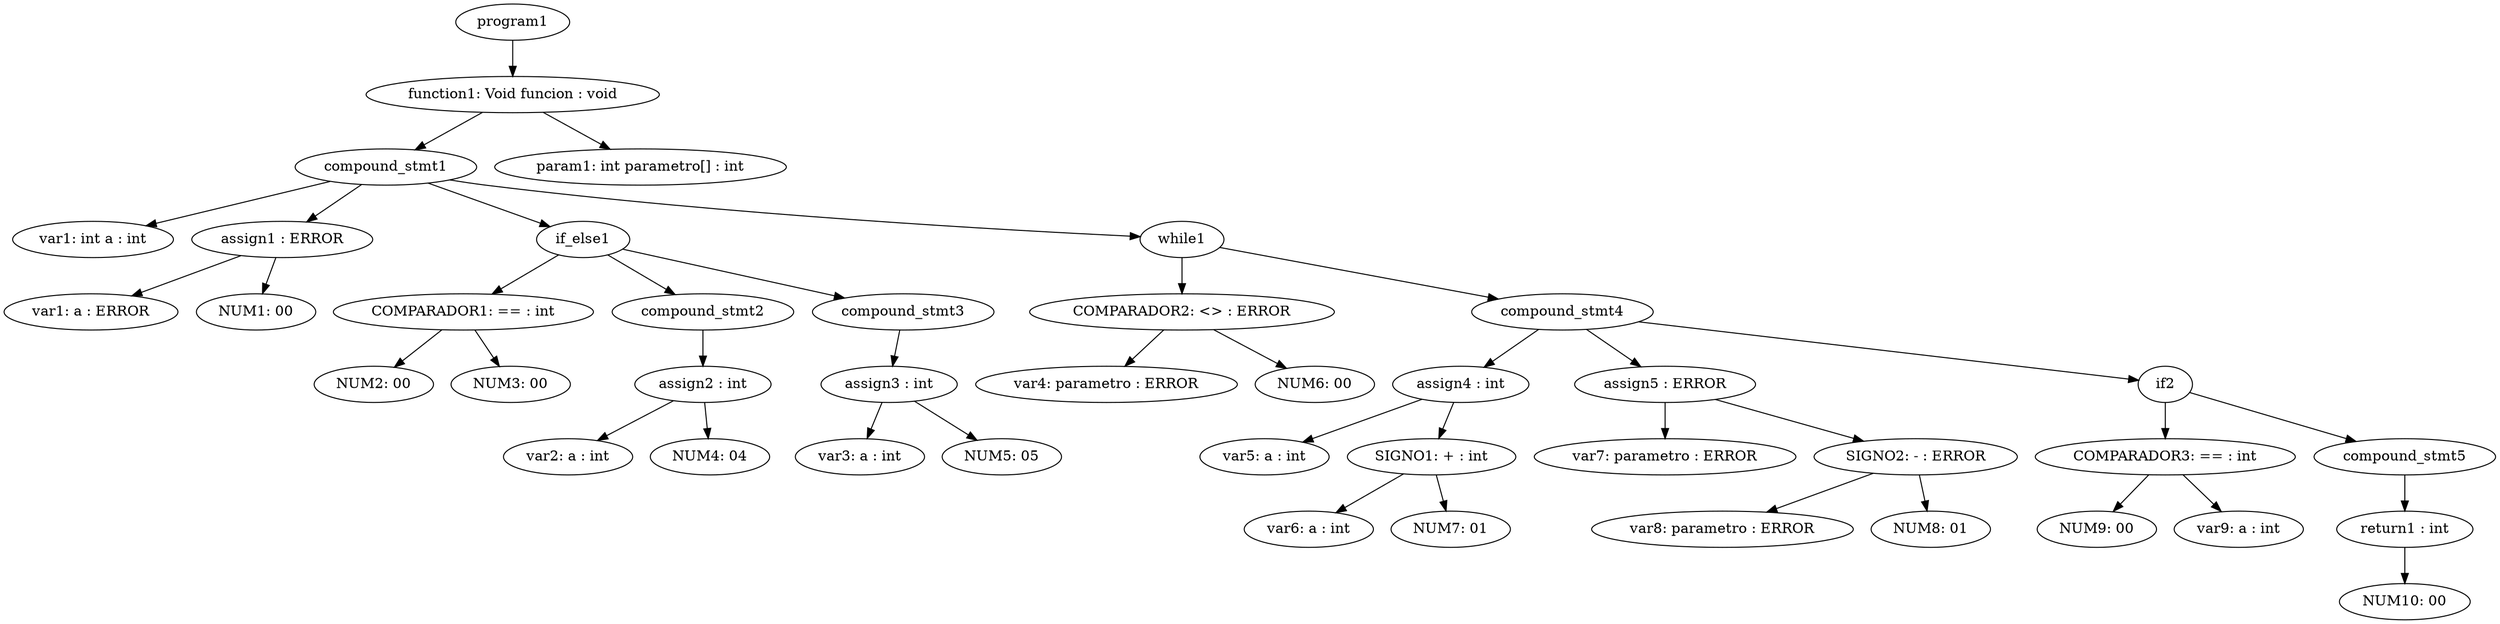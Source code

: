 digraph G {
	"program1" -> "function1: Void funcion : void"
	"function1: Void funcion : void" -> "compound_stmt1"
	"compound_stmt1" -> "var1: int a : int"
	"compound_stmt1" -> "assign1 : ERROR"
	"assign1 : ERROR" -> "var1: a : ERROR"
	"assign1 : ERROR" -> "NUM1: 00"
	"compound_stmt1" -> "if_else1"
	"if_else1" -> "COMPARADOR1: == : int"
	"COMPARADOR1: == : int" -> "NUM2: 00"
	"COMPARADOR1: == : int" -> "NUM3: 00"
	"if_else1" -> "compound_stmt2"
	"compound_stmt2" -> "assign2 : int"
	"assign2 : int" -> "var2: a : int"
	"assign2 : int" -> "NUM4: 04"
	"if_else1" -> "compound_stmt3"
	"compound_stmt3" -> "assign3 : int"
	"assign3 : int" -> "var3: a : int"
	"assign3 : int" -> "NUM5: 05"
	"compound_stmt1" -> "while1"
	"while1" -> "COMPARADOR2: <> : ERROR"
	"COMPARADOR2: <> : ERROR" -> "var4: parametro : ERROR"
	"COMPARADOR2: <> : ERROR" -> "NUM6: 00"
	"while1" -> "compound_stmt4"
	"compound_stmt4" -> "assign4 : int"
	"assign4 : int" -> "var5: a : int"
	"assign4 : int" -> "SIGNO1: + : int"
	"SIGNO1: + : int" -> "var6: a : int"
	"SIGNO1: + : int" -> "NUM7: 01"
	"compound_stmt4" -> "assign5 : ERROR"
	"assign5 : ERROR" -> "var7: parametro : ERROR"
	"assign5 : ERROR" -> "SIGNO2: - : ERROR"
	"SIGNO2: - : ERROR" -> "var8: parametro : ERROR"
	"SIGNO2: - : ERROR" -> "NUM8: 01"
	"compound_stmt4" -> "if2"
	"if2" -> "COMPARADOR3: == : int"
	"COMPARADOR3: == : int" -> "NUM9: 00"
	"COMPARADOR3: == : int" -> "var9: a : int"
	"if2" -> "compound_stmt5"
	"compound_stmt5" -> "return1 : int"
	"return1 : int" -> "NUM10: 00"
	"function1: Void funcion : void" -> "param1: int parametro[] : int"
}